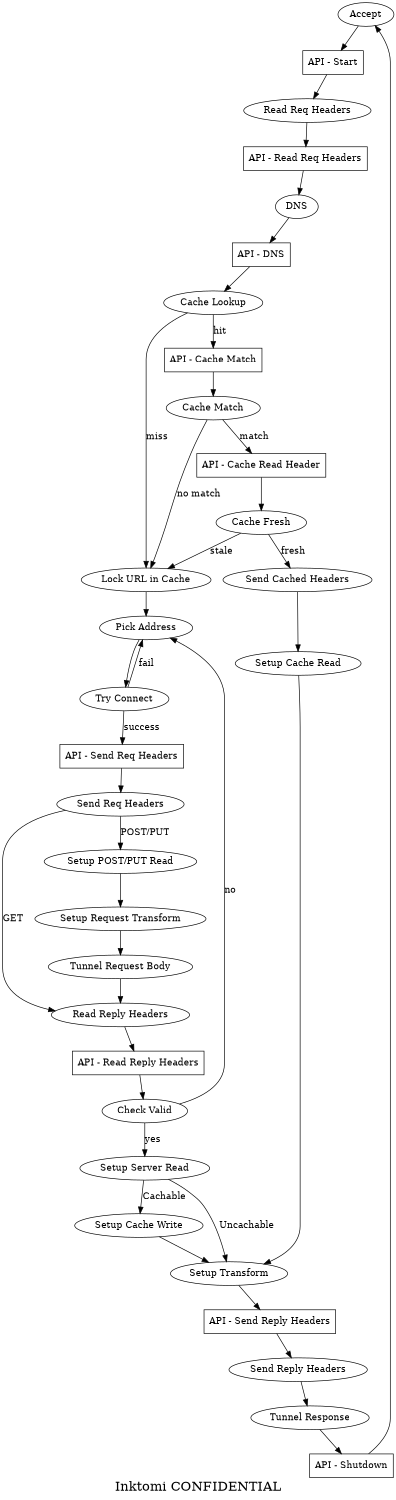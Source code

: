 /* A simplified state diagram for HttpSM with API callout points */
/*   */


digraph g {
center=1;
size = "7.5,10";
fontsize="20";
label = "Inktomi CONFIDENTIAL";
orientation = "portrait";

"ACCEPT" [ label = "Accept" ];
"RD_REQ_HDRS" [ label = "Read Req Headers" ];
"DNS" [ label = "DNS" ];
"C_LOOKUP" [ label = "Cache Lookup" ];
"CACHE_LOCK" [ label = "Lock URL in Cache" ];
"PICK_ADDR" [ label = "Pick Address" ];
"CACHE_MATCH" [ label = "Cache Match" ];
"CACHE_FRESH" [ label = "Cache Fresh" ];
"SND_REQ_HDRS" [ label = "Send Req Headers" ];
"SETUP_C_READ" [ label = "Setup Cache Read" ];
"SND_C_HDRS" [ label = "Send Cached Headers" ];
"CONNECT" [ label = "Try Connect" ];
"SND_REQ_HDRS" [ label = "Send Req Headers" ];
"RD_REP_HDRS" [ label = "Read Reply Headers" ];
"VALID" [ label = "Check Valid" ];
"SETUP_S_READ" [ label = "Setup Server Read" ];
"SETUP_CACHE_WRITE" [ label = "Setup Cache Write" ];
"SETUP_TRANS" [ label = "Setup Transform" ];
"SETUP_REQ_TRANS" [ label = "Setup Request Transform" ];
"SETUP_BODY_READ" [ label = "Setup POST/PUT Read" ];
"TUNNEL" [ label = "Tunnel Response" ];
"TUNNEL_REQ" [ label = "Tunnel Request Body" ];
"SND_REP_HDRS" [ label = "Send Reply Headers" ];

"API_START" [ label = "API - Start" shape=box ];
"API_RD_REQ_HDRS" [ label = "API - Read Req Headers" shape=box ];
"API_DNS" [ label = "API - DNS" shape=box ];
"API_CACHE_MATCH" [ label = "API - Cache Match" shape=box ];
"API_CACHE_READ_HDR" [ label = "API - Cache Read Header" shape=box ];
"API_SND_REQ_HDRS" [ label = "API - Send Req Headers" shape=box ];
"API_RD_REP_HDRS" [ label = "API - Read Reply Headers" shape=box ];
"API_SND_REP_HDRS" [ label = "API - Send Reply Headers" shape=box ];
"API_SHUTDOWN" [ label = "API - Shutdown" shape=box ];

"ACCEPT" -> "API_START";
"API_START" -> "RD_REQ_HDRS";
"RD_REQ_HDRS" -> "API_RD_REQ_HDRS";
"API_RD_REQ_HDRS" -> "DNS";
"DNS" -> "API_DNS";
"API_DNS" -> "C_LOOKUP";
"C_LOOKUP" -> "API_CACHE_MATCH" [ label = "hit" ];
"C_LOOKUP" -> "CACHE_LOCK" [ label = "miss" ];
"CACHE_LOCK" -> "PICK_ADDR";
"API_CACHE_MATCH" -> "CACHE_MATCH";
"CACHE_MATCH" -> "CACHE_LOCK" [ label = "no match" ];
"CACHE_MATCH" -> "API_CACHE_READ_HDR" [ label ="match" ];
"API_CACHE_READ_HDR" -> "CACHE_FRESH";
"CACHE_FRESH" -> "SND_C_HDRS" [ label ="fresh" ];
"CACHE_FRESH" -> "CACHE_LOCK" [ label ="stale" ];
"SND_C_HDRS" -> "SETUP_C_READ";
"SETUP_C_READ" -> "SETUP_TRANS";
"PICK_ADDR" -> "CONNECT";
"CONNECT" -> "PICK_ADDR" [ label = "fail" ];
"CONNECT" -> "API_SND_REQ_HDRS" [ label = "success" ];
"API_SND_REQ_HDRS" -> "SND_REQ_HDRS";
"SND_REQ_HDRS" -> "SETUP_BODY_READ" [label = "POST/PUT" ];
"SETUP_BODY_READ" -> "SETUP_REQ_TRANS";
"SETUP_REQ_TRANS" -> "TUNNEL_REQ";
"TUNNEL_REQ" -> "RD_REP_HDRS";
"SND_REQ_HDRS" -> "RD_REP_HDRS" [label = "GET" ];
"RD_REP_HDRS" -> "API_RD_REP_HDRS"
"API_RD_REP_HDRS" -> "VALID";
"VALID" -> "PICK_ADDR" [ label = "no" ];
"VALID" -> "SETUP_S_READ" [ label = "yes" ];
"SETUP_S_READ" -> "SETUP_TRANS" [ label = "Uncachable" ];
"SETUP_S_READ" -> "SETUP_CACHE_WRITE" [ label = "Cachable" ];
"SETUP_CACHE_WRITE" -> "SETUP_TRANS";
"SETUP_TRANS" -> "API_SND_REP_HDRS";
"API_SND_REP_HDRS" -> "SND_REP_HDRS";
"SND_REP_HDRS" -> "TUNNEL";
"TUNNEL" -> "API_SHUTDOWN"
"API_SHUTDOWN" -> "ACCEPT";

}

